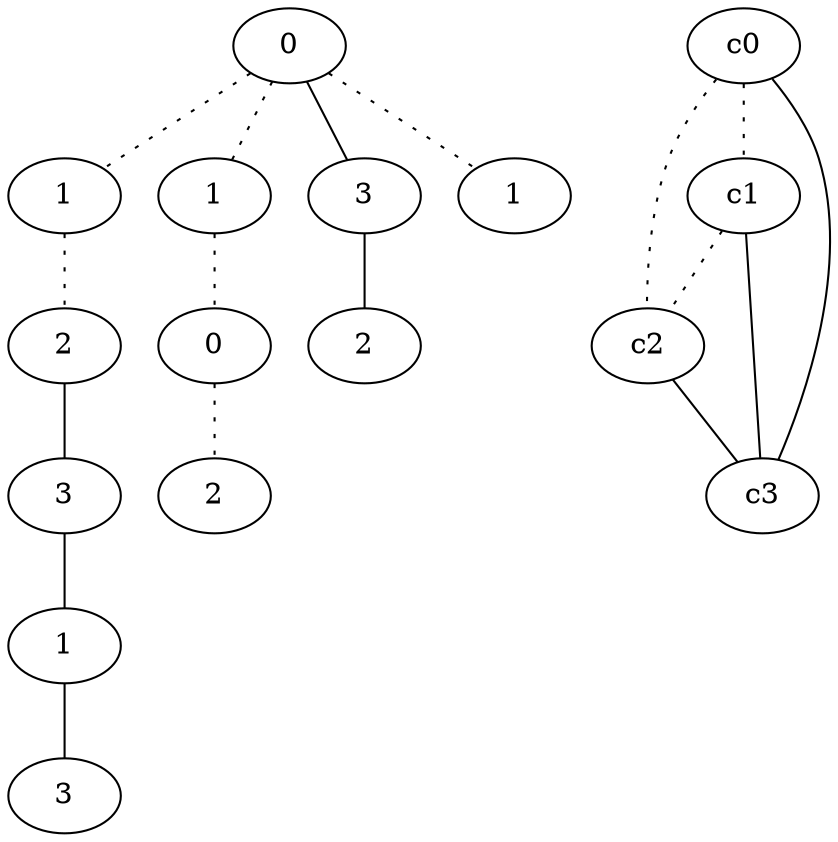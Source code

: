 graph {
a0[label=0];
a1[label=1];
a2[label=2];
a3[label=3];
a4[label=1];
a5[label=3];
a6[label=1];
a7[label=0];
a8[label=2];
a9[label=3];
a10[label=2];
a11[label=1];
a0 -- a1 [style=dotted];
a0 -- a6 [style=dotted];
a0 -- a9;
a0 -- a11 [style=dotted];
a1 -- a2 [style=dotted];
a2 -- a3;
a3 -- a4;
a4 -- a5;
a6 -- a7 [style=dotted];
a7 -- a8 [style=dotted];
a9 -- a10;
c0 -- c1 [style=dotted];
c0 -- c2 [style=dotted];
c0 -- c3;
c1 -- c2 [style=dotted];
c1 -- c3;
c2 -- c3;
}
